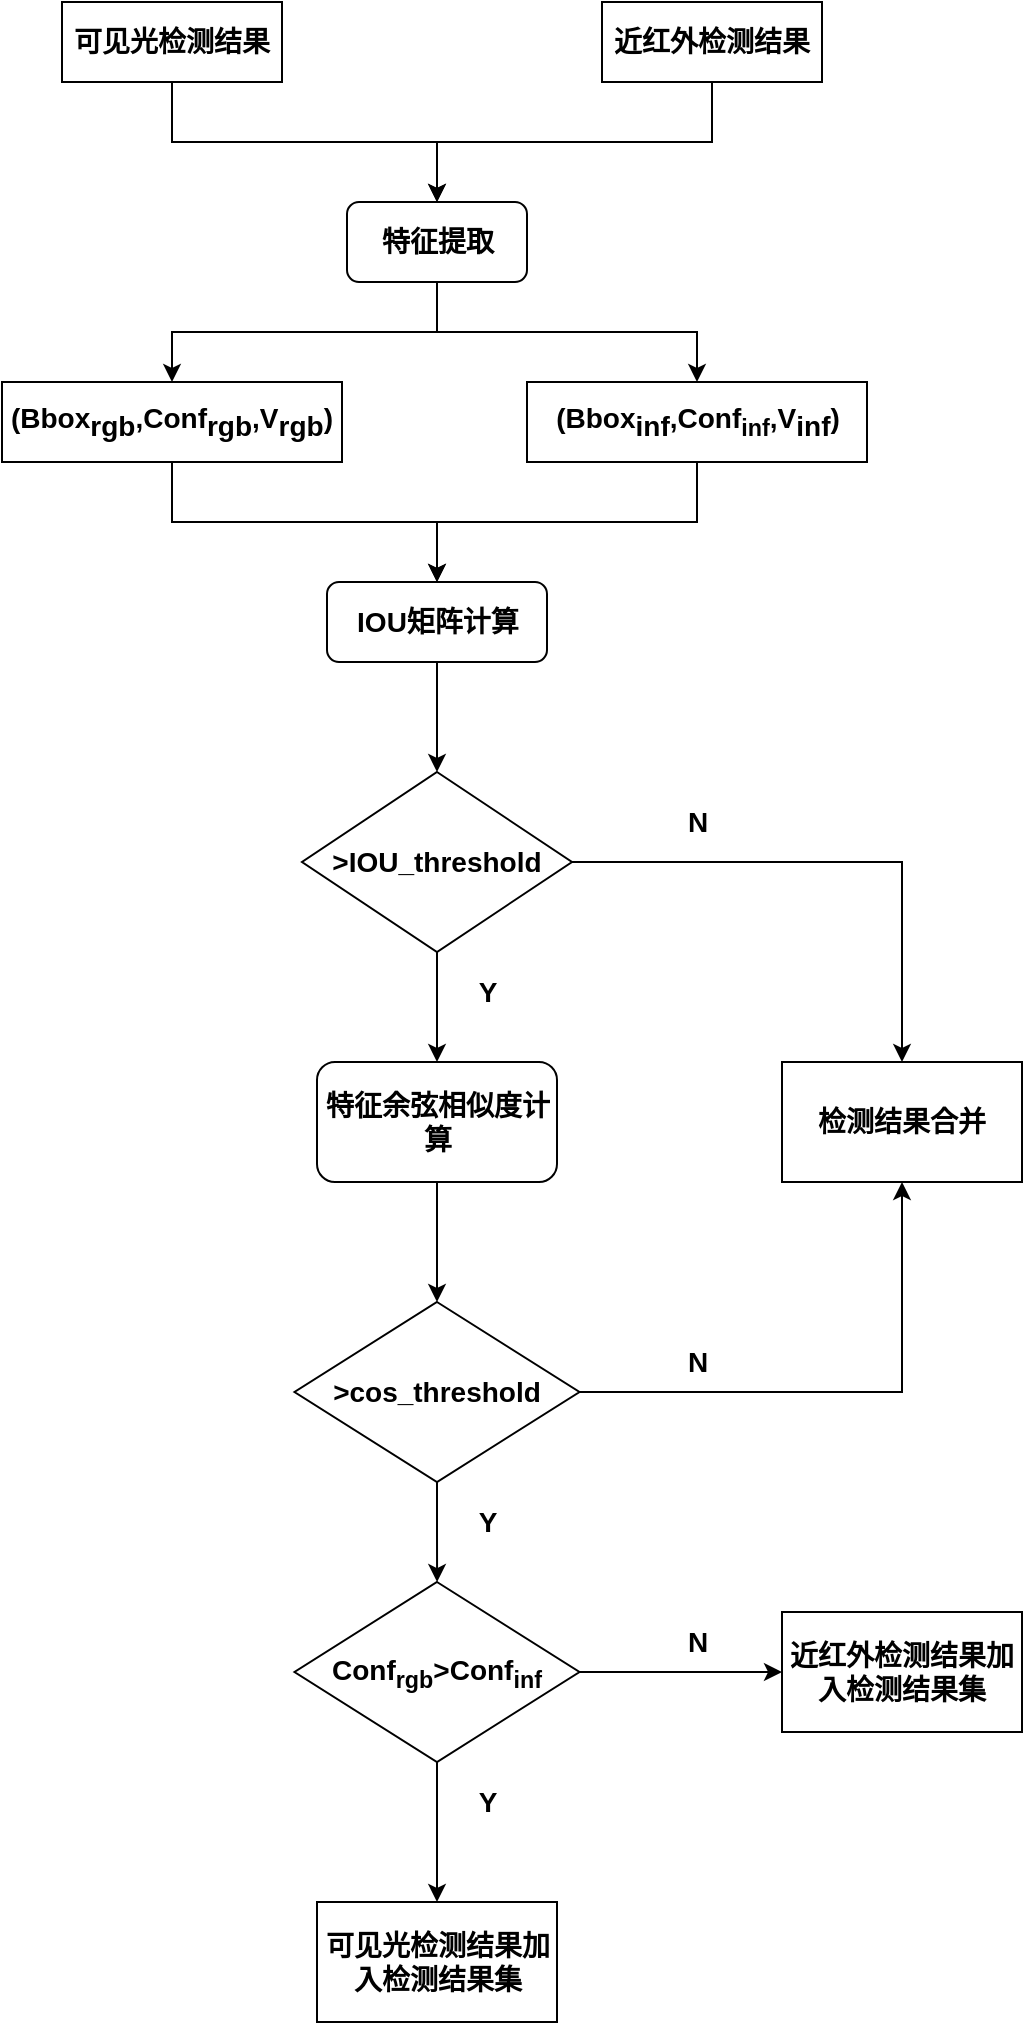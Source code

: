 <mxfile version="14.9.2" type="github">
  <diagram id="zb5e2zMQmwoc_gBBYs7N" name="Page-1">
    <mxGraphModel dx="1422" dy="762" grid="0" gridSize="10" guides="1" tooltips="1" connect="1" arrows="1" fold="1" page="1" pageScale="1" pageWidth="827" pageHeight="1169" background="none" math="0" shadow="0">
      <root>
        <mxCell id="0" />
        <mxCell id="1" parent="0" />
        <mxCell id="UqsuydstK9JPrG-s2JX1-14" style="edgeStyle=orthogonalEdgeStyle;rounded=0;orthogonalLoop=1;jettySize=auto;html=1;exitX=0.5;exitY=1;exitDx=0;exitDy=0;entryX=0.5;entryY=0;entryDx=0;entryDy=0;fontSize=14;" edge="1" parent="1" source="UqsuydstK9JPrG-s2JX1-1" target="UqsuydstK9JPrG-s2JX1-3">
          <mxGeometry relative="1" as="geometry" />
        </mxCell>
        <mxCell id="UqsuydstK9JPrG-s2JX1-1" value="可见光检测结果" style="rounded=0;whiteSpace=wrap;html=1;fontSize=14;fontStyle=1" vertex="1" parent="1">
          <mxGeometry x="210" y="80" width="110" height="40" as="geometry" />
        </mxCell>
        <mxCell id="UqsuydstK9JPrG-s2JX1-15" style="edgeStyle=orthogonalEdgeStyle;rounded=0;orthogonalLoop=1;jettySize=auto;html=1;exitX=0.5;exitY=1;exitDx=0;exitDy=0;entryX=0.5;entryY=0;entryDx=0;entryDy=0;fontSize=14;" edge="1" parent="1" source="UqsuydstK9JPrG-s2JX1-2" target="UqsuydstK9JPrG-s2JX1-3">
          <mxGeometry relative="1" as="geometry" />
        </mxCell>
        <mxCell id="UqsuydstK9JPrG-s2JX1-2" value="近红外检测结果" style="rounded=0;whiteSpace=wrap;html=1;fontSize=14;fontStyle=1" vertex="1" parent="1">
          <mxGeometry x="480" y="80" width="110" height="40" as="geometry" />
        </mxCell>
        <mxCell id="UqsuydstK9JPrG-s2JX1-16" style="edgeStyle=orthogonalEdgeStyle;rounded=0;orthogonalLoop=1;jettySize=auto;html=1;exitX=0.5;exitY=1;exitDx=0;exitDy=0;entryX=0.5;entryY=0;entryDx=0;entryDy=0;fontSize=14;" edge="1" parent="1" source="UqsuydstK9JPrG-s2JX1-3" target="UqsuydstK9JPrG-s2JX1-4">
          <mxGeometry relative="1" as="geometry" />
        </mxCell>
        <mxCell id="UqsuydstK9JPrG-s2JX1-17" style="edgeStyle=orthogonalEdgeStyle;rounded=0;orthogonalLoop=1;jettySize=auto;html=1;exitX=0.5;exitY=1;exitDx=0;exitDy=0;fontSize=14;" edge="1" parent="1" source="UqsuydstK9JPrG-s2JX1-3" target="UqsuydstK9JPrG-s2JX1-5">
          <mxGeometry relative="1" as="geometry" />
        </mxCell>
        <mxCell id="UqsuydstK9JPrG-s2JX1-3" value="特征提取" style="rounded=1;whiteSpace=wrap;html=1;fontSize=14;fontStyle=1" vertex="1" parent="1">
          <mxGeometry x="352.5" y="180" width="90" height="40" as="geometry" />
        </mxCell>
        <mxCell id="UqsuydstK9JPrG-s2JX1-18" style="edgeStyle=orthogonalEdgeStyle;rounded=0;orthogonalLoop=1;jettySize=auto;html=1;exitX=0.5;exitY=1;exitDx=0;exitDy=0;entryX=0.5;entryY=0;entryDx=0;entryDy=0;fontSize=14;" edge="1" parent="1" source="UqsuydstK9JPrG-s2JX1-4" target="UqsuydstK9JPrG-s2JX1-6">
          <mxGeometry relative="1" as="geometry" />
        </mxCell>
        <mxCell id="UqsuydstK9JPrG-s2JX1-4" value="(Bbox&lt;sub style=&quot;font-size: 14px;&quot;&gt;rgb&lt;/sub&gt;,Conf&lt;sub style=&quot;font-size: 14px;&quot;&gt;rgb&lt;/sub&gt;,V&lt;sub style=&quot;font-size: 14px;&quot;&gt;rgb&lt;/sub&gt;)" style="rounded=0;whiteSpace=wrap;html=1;fontSize=14;fontStyle=1" vertex="1" parent="1">
          <mxGeometry x="180" y="270" width="170" height="40" as="geometry" />
        </mxCell>
        <mxCell id="UqsuydstK9JPrG-s2JX1-20" style="edgeStyle=orthogonalEdgeStyle;rounded=0;orthogonalLoop=1;jettySize=auto;html=1;exitX=0.5;exitY=1;exitDx=0;exitDy=0;entryX=0.5;entryY=0;entryDx=0;entryDy=0;fontSize=14;" edge="1" parent="1" source="UqsuydstK9JPrG-s2JX1-5" target="UqsuydstK9JPrG-s2JX1-6">
          <mxGeometry relative="1" as="geometry" />
        </mxCell>
        <mxCell id="UqsuydstK9JPrG-s2JX1-5" value="(Bbox&lt;sub style=&quot;font-size: 14px&quot;&gt;inf&lt;/sub&gt;,Conf&lt;sub&gt;inf&lt;/sub&gt;,V&lt;sub style=&quot;font-size: 14px&quot;&gt;inf&lt;/sub&gt;)" style="rounded=0;whiteSpace=wrap;html=1;fontSize=14;fontStyle=1" vertex="1" parent="1">
          <mxGeometry x="442.5" y="270" width="170" height="40" as="geometry" />
        </mxCell>
        <mxCell id="UqsuydstK9JPrG-s2JX1-21" style="edgeStyle=orthogonalEdgeStyle;rounded=0;orthogonalLoop=1;jettySize=auto;html=1;exitX=0.5;exitY=1;exitDx=0;exitDy=0;entryX=0.5;entryY=0;entryDx=0;entryDy=0;fontSize=14;" edge="1" parent="1" source="UqsuydstK9JPrG-s2JX1-6" target="UqsuydstK9JPrG-s2JX1-7">
          <mxGeometry relative="1" as="geometry" />
        </mxCell>
        <mxCell id="UqsuydstK9JPrG-s2JX1-6" value="IOU矩阵计算" style="rounded=1;whiteSpace=wrap;html=1;fontSize=14;fontStyle=1" vertex="1" parent="1">
          <mxGeometry x="342.5" y="370" width="110" height="40" as="geometry" />
        </mxCell>
        <mxCell id="UqsuydstK9JPrG-s2JX1-22" style="edgeStyle=orthogonalEdgeStyle;rounded=0;orthogonalLoop=1;jettySize=auto;html=1;exitX=0.5;exitY=1;exitDx=0;exitDy=0;entryX=0.5;entryY=0;entryDx=0;entryDy=0;fontSize=14;" edge="1" parent="1" source="UqsuydstK9JPrG-s2JX1-7" target="UqsuydstK9JPrG-s2JX1-8">
          <mxGeometry relative="1" as="geometry" />
        </mxCell>
        <mxCell id="UqsuydstK9JPrG-s2JX1-26" style="edgeStyle=orthogonalEdgeStyle;rounded=0;orthogonalLoop=1;jettySize=auto;html=1;exitX=1;exitY=0.5;exitDx=0;exitDy=0;fontSize=14;" edge="1" parent="1" source="UqsuydstK9JPrG-s2JX1-7" target="UqsuydstK9JPrG-s2JX1-9">
          <mxGeometry relative="1" as="geometry" />
        </mxCell>
        <mxCell id="UqsuydstK9JPrG-s2JX1-7" value="&amp;gt;IOU_threshold" style="rhombus;whiteSpace=wrap;html=1;fontSize=14;fontStyle=1" vertex="1" parent="1">
          <mxGeometry x="330" y="465" width="135" height="90" as="geometry" />
        </mxCell>
        <mxCell id="UqsuydstK9JPrG-s2JX1-23" style="edgeStyle=orthogonalEdgeStyle;rounded=0;orthogonalLoop=1;jettySize=auto;html=1;exitX=0.5;exitY=1;exitDx=0;exitDy=0;entryX=0.5;entryY=0;entryDx=0;entryDy=0;fontSize=14;" edge="1" parent="1" source="UqsuydstK9JPrG-s2JX1-8" target="UqsuydstK9JPrG-s2JX1-10">
          <mxGeometry relative="1" as="geometry" />
        </mxCell>
        <mxCell id="UqsuydstK9JPrG-s2JX1-8" value="特征余弦相似度计算" style="rounded=1;whiteSpace=wrap;html=1;fontSize=14;fontStyle=1" vertex="1" parent="1">
          <mxGeometry x="337.5" y="610" width="120" height="60" as="geometry" />
        </mxCell>
        <mxCell id="UqsuydstK9JPrG-s2JX1-9" value="检测结果合并" style="rounded=0;whiteSpace=wrap;html=1;fontSize=14;fontStyle=1" vertex="1" parent="1">
          <mxGeometry x="570" y="610" width="120" height="60" as="geometry" />
        </mxCell>
        <mxCell id="UqsuydstK9JPrG-s2JX1-24" style="edgeStyle=orthogonalEdgeStyle;rounded=0;orthogonalLoop=1;jettySize=auto;html=1;exitX=0.5;exitY=1;exitDx=0;exitDy=0;fontSize=14;" edge="1" parent="1" source="UqsuydstK9JPrG-s2JX1-10" target="UqsuydstK9JPrG-s2JX1-11">
          <mxGeometry relative="1" as="geometry" />
        </mxCell>
        <mxCell id="UqsuydstK9JPrG-s2JX1-27" style="edgeStyle=orthogonalEdgeStyle;rounded=0;orthogonalLoop=1;jettySize=auto;html=1;exitX=1;exitY=0.5;exitDx=0;exitDy=0;entryX=0.5;entryY=1;entryDx=0;entryDy=0;fontSize=14;" edge="1" parent="1" source="UqsuydstK9JPrG-s2JX1-10" target="UqsuydstK9JPrG-s2JX1-9">
          <mxGeometry relative="1" as="geometry" />
        </mxCell>
        <mxCell id="UqsuydstK9JPrG-s2JX1-10" value="&amp;gt;cos_threshold" style="rhombus;whiteSpace=wrap;html=1;fontSize=14;fontStyle=1" vertex="1" parent="1">
          <mxGeometry x="326.25" y="730" width="142.5" height="90" as="geometry" />
        </mxCell>
        <mxCell id="UqsuydstK9JPrG-s2JX1-25" style="edgeStyle=orthogonalEdgeStyle;rounded=0;orthogonalLoop=1;jettySize=auto;html=1;exitX=0.5;exitY=1;exitDx=0;exitDy=0;entryX=0.5;entryY=0;entryDx=0;entryDy=0;fontSize=14;" edge="1" parent="1" source="UqsuydstK9JPrG-s2JX1-11" target="UqsuydstK9JPrG-s2JX1-13">
          <mxGeometry relative="1" as="geometry" />
        </mxCell>
        <mxCell id="UqsuydstK9JPrG-s2JX1-28" style="edgeStyle=orthogonalEdgeStyle;rounded=0;orthogonalLoop=1;jettySize=auto;html=1;exitX=1;exitY=0.5;exitDx=0;exitDy=0;entryX=0;entryY=0.5;entryDx=0;entryDy=0;fontSize=14;" edge="1" parent="1" source="UqsuydstK9JPrG-s2JX1-11" target="UqsuydstK9JPrG-s2JX1-12">
          <mxGeometry relative="1" as="geometry" />
        </mxCell>
        <mxCell id="UqsuydstK9JPrG-s2JX1-11" value="Conf&lt;sub&gt;rgb&lt;/sub&gt;&amp;gt;Conf&lt;sub&gt;inf&lt;/sub&gt;" style="rhombus;whiteSpace=wrap;html=1;fontSize=14;fontStyle=1" vertex="1" parent="1">
          <mxGeometry x="326.25" y="870" width="142.5" height="90" as="geometry" />
        </mxCell>
        <mxCell id="UqsuydstK9JPrG-s2JX1-12" value="近红外检测结果加入检测结果集" style="rounded=0;whiteSpace=wrap;html=1;fontSize=14;fontStyle=1" vertex="1" parent="1">
          <mxGeometry x="570" y="885" width="120" height="60" as="geometry" />
        </mxCell>
        <mxCell id="UqsuydstK9JPrG-s2JX1-13" value="可见光检测结果加入检测结果集" style="rounded=0;whiteSpace=wrap;html=1;fontSize=14;fontStyle=1" vertex="1" parent="1">
          <mxGeometry x="337.5" y="1030" width="120" height="60" as="geometry" />
        </mxCell>
        <mxCell id="UqsuydstK9JPrG-s2JX1-29" value="N" style="text;html=1;strokeColor=none;fillColor=none;align=center;verticalAlign=middle;whiteSpace=wrap;rounded=0;fontSize=14;fontStyle=1" vertex="1" parent="1">
          <mxGeometry x="507.5" y="480" width="40" height="20" as="geometry" />
        </mxCell>
        <mxCell id="UqsuydstK9JPrG-s2JX1-30" value="N" style="text;html=1;strokeColor=none;fillColor=none;align=center;verticalAlign=middle;whiteSpace=wrap;rounded=0;fontSize=14;fontStyle=1" vertex="1" parent="1">
          <mxGeometry x="507.5" y="750" width="40" height="20" as="geometry" />
        </mxCell>
        <mxCell id="UqsuydstK9JPrG-s2JX1-31" value="N" style="text;html=1;strokeColor=none;fillColor=none;align=center;verticalAlign=middle;whiteSpace=wrap;rounded=0;fontSize=14;fontStyle=1" vertex="1" parent="1">
          <mxGeometry x="507.5" y="890" width="40" height="20" as="geometry" />
        </mxCell>
        <mxCell id="UqsuydstK9JPrG-s2JX1-32" value="Y" style="text;html=1;strokeColor=none;fillColor=none;align=center;verticalAlign=middle;whiteSpace=wrap;rounded=0;fontSize=14;fontStyle=1" vertex="1" parent="1">
          <mxGeometry x="402.5" y="565" width="40" height="20" as="geometry" />
        </mxCell>
        <mxCell id="UqsuydstK9JPrG-s2JX1-33" value="Y" style="text;html=1;strokeColor=none;fillColor=none;align=center;verticalAlign=middle;whiteSpace=wrap;rounded=0;fontSize=14;fontStyle=1" vertex="1" parent="1">
          <mxGeometry x="402.5" y="830" width="40" height="20" as="geometry" />
        </mxCell>
        <mxCell id="UqsuydstK9JPrG-s2JX1-34" value="Y" style="text;html=1;strokeColor=none;fillColor=none;align=center;verticalAlign=middle;whiteSpace=wrap;rounded=0;fontSize=14;fontStyle=1" vertex="1" parent="1">
          <mxGeometry x="402.5" y="970" width="40" height="20" as="geometry" />
        </mxCell>
      </root>
    </mxGraphModel>
  </diagram>
</mxfile>

